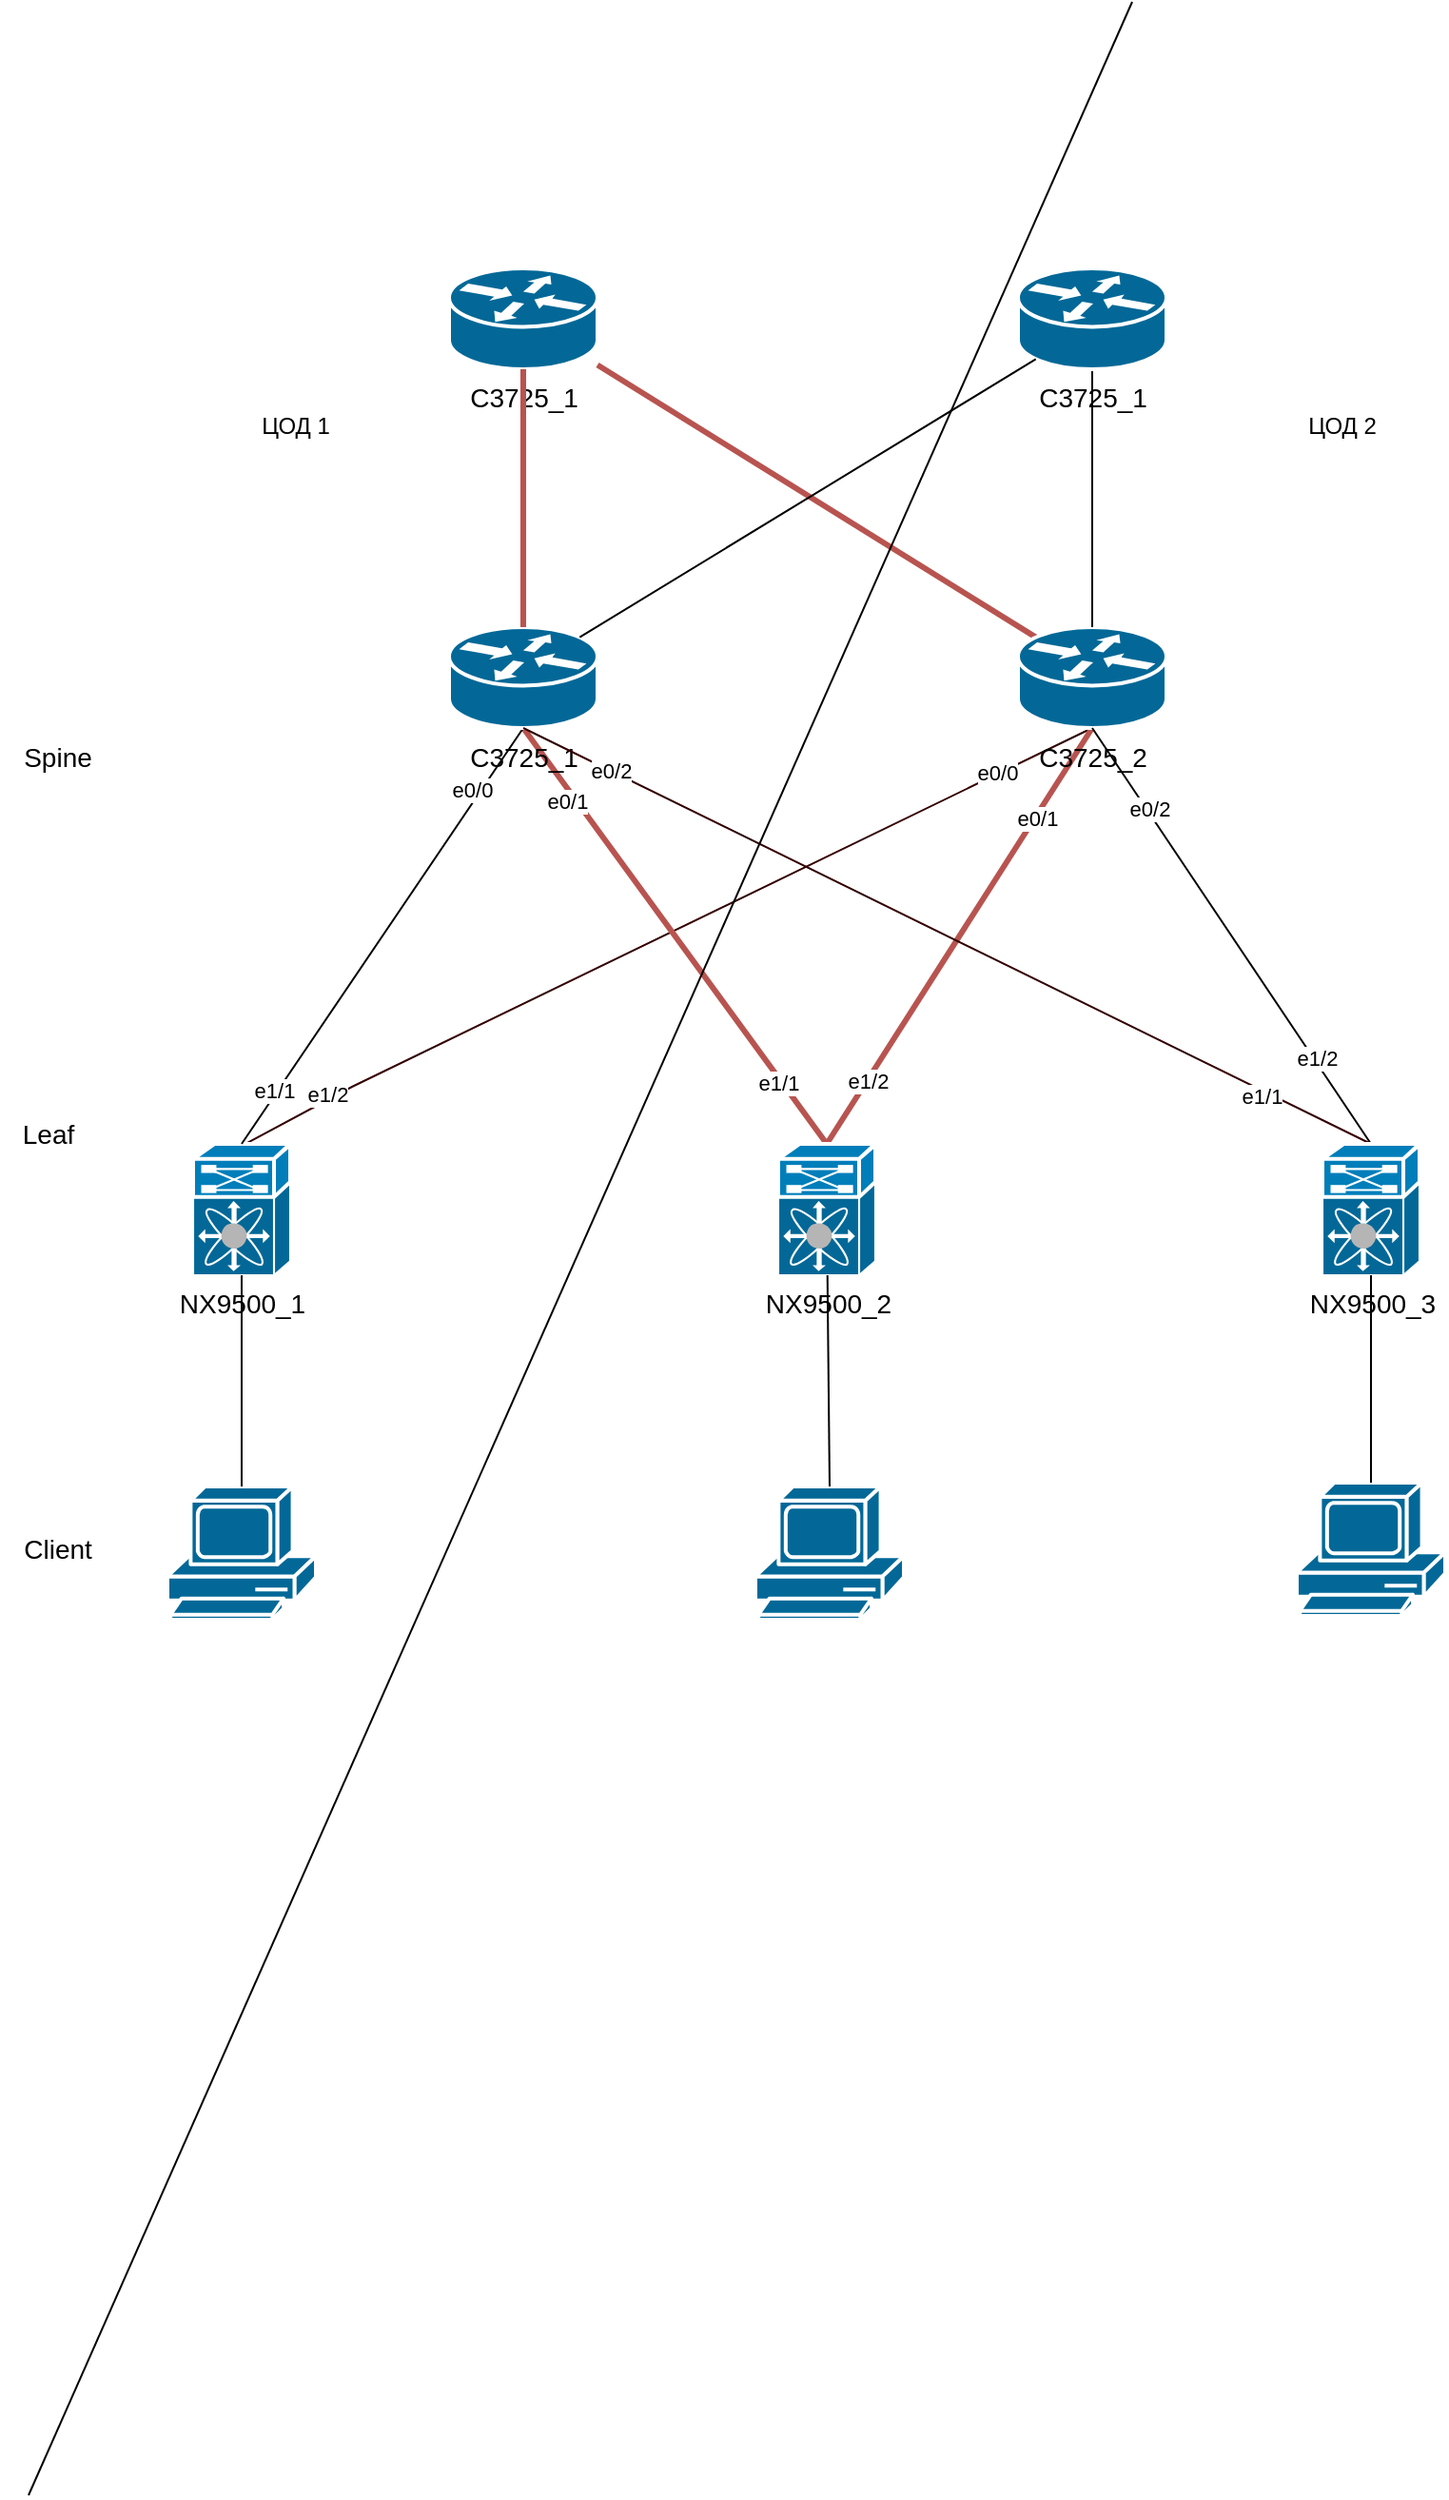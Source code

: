<mxfile version="21.8.0" type="device">
  <diagram name="Страница — 1" id="TyXKpOnX87bSKpu7sTU_">
    <mxGraphModel dx="1434" dy="2010" grid="1" gridSize="10" guides="1" tooltips="1" connect="1" arrows="1" fold="1" page="1" pageScale="1" pageWidth="827" pageHeight="1169" math="0" shadow="0">
      <root>
        <mxCell id="0" />
        <mxCell id="1" parent="0" />
        <mxCell id="x6yWvG2BefHzN4PRWWCQ-21" style="rounded=0;orthogonalLoop=1;jettySize=auto;html=1;exitX=0.392;exitY=0.058;exitDx=0;exitDy=0;exitPerimeter=0;entryX=0.5;entryY=1;entryDx=0;entryDy=0;entryPerimeter=0;endArrow=none;endFill=0;fontSize=14;fillColor=#f8cecc;strokeColor=#330000;strokeWidth=1;" parent="1" source="x6yWvG2BefHzN4PRWWCQ-4" target="x6yWvG2BefHzN4PRWWCQ-7" edge="1">
          <mxGeometry relative="1" as="geometry">
            <Array as="points">
              <mxPoint x="190" y="390" />
            </Array>
          </mxGeometry>
        </mxCell>
        <mxCell id="PG5QYv0zkgkC_ImkfAzw-2" value="e1/2" style="edgeLabel;html=1;align=center;verticalAlign=middle;resizable=0;points=[];" vertex="1" connectable="0" parent="x6yWvG2BefHzN4PRWWCQ-21">
          <mxGeometry x="-0.767" y="3" relative="1" as="geometry">
            <mxPoint as="offset" />
          </mxGeometry>
        </mxCell>
        <mxCell id="PG5QYv0zkgkC_ImkfAzw-6" value="e0/0" style="edgeLabel;html=1;align=center;verticalAlign=middle;resizable=0;points=[];" vertex="1" connectable="0" parent="x6yWvG2BefHzN4PRWWCQ-21">
          <mxGeometry x="0.781" y="1" relative="1" as="geometry">
            <mxPoint as="offset" />
          </mxGeometry>
        </mxCell>
        <mxCell id="x6yWvG2BefHzN4PRWWCQ-4" value="NX9500_1" style="shape=mxgraph.cisco.misc.nexus_7000;html=1;pointerEvents=1;fillColor=#036897;strokeColor=#ffffff;strokeWidth=2;verticalLabelPosition=bottom;verticalAlign=top;align=center;outlineConnect=0;fontSize=14;" parent="1" vertex="1">
          <mxGeometry x="106.5" y="420" width="51" height="69" as="geometry" />
        </mxCell>
        <mxCell id="x6yWvG2BefHzN4PRWWCQ-22" style="rounded=0;orthogonalLoop=1;jettySize=auto;html=1;exitX=0.5;exitY=0;exitDx=0;exitDy=0;exitPerimeter=0;endArrow=none;endFill=0;entryX=0.5;entryY=1;entryDx=0;entryDy=0;entryPerimeter=0;fontSize=14;fillColor=#f8cecc;strokeColor=#b85450;strokeWidth=3;" parent="1" source="x6yWvG2BefHzN4PRWWCQ-5" target="x6yWvG2BefHzN4PRWWCQ-6" edge="1">
          <mxGeometry relative="1" as="geometry" />
        </mxCell>
        <mxCell id="PG5QYv0zkgkC_ImkfAzw-4" value="e0/1" style="edgeLabel;html=1;align=center;verticalAlign=middle;resizable=0;points=[];" vertex="1" connectable="0" parent="x6yWvG2BefHzN4PRWWCQ-22">
          <mxGeometry x="0.7" y="1" relative="1" as="geometry">
            <mxPoint y="5" as="offset" />
          </mxGeometry>
        </mxCell>
        <mxCell id="PG5QYv0zkgkC_ImkfAzw-9" value="e1/1" style="edgeLabel;html=1;align=center;verticalAlign=middle;resizable=0;points=[];" vertex="1" connectable="0" parent="x6yWvG2BefHzN4PRWWCQ-22">
          <mxGeometry x="-0.698" y="2" relative="1" as="geometry">
            <mxPoint as="offset" />
          </mxGeometry>
        </mxCell>
        <mxCell id="x6yWvG2BefHzN4PRWWCQ-23" style="rounded=0;orthogonalLoop=1;jettySize=auto;html=1;exitX=0.5;exitY=0;exitDx=0;exitDy=0;exitPerimeter=0;endArrow=none;endFill=0;entryX=0.5;entryY=1;entryDx=0;entryDy=0;entryPerimeter=0;fontSize=14;fillColor=#f8cecc;strokeColor=#b85450;strokeWidth=3;" parent="1" source="x6yWvG2BefHzN4PRWWCQ-5" target="x6yWvG2BefHzN4PRWWCQ-7" edge="1">
          <mxGeometry relative="1" as="geometry" />
        </mxCell>
        <mxCell id="PG5QYv0zkgkC_ImkfAzw-7" value="e0/1" style="edgeLabel;html=1;align=center;verticalAlign=middle;resizable=0;points=[];" vertex="1" connectable="0" parent="x6yWvG2BefHzN4PRWWCQ-23">
          <mxGeometry x="0.571" y="-1" relative="1" as="geometry">
            <mxPoint as="offset" />
          </mxGeometry>
        </mxCell>
        <mxCell id="PG5QYv0zkgkC_ImkfAzw-10" value="e1/2" style="edgeLabel;html=1;align=center;verticalAlign=middle;resizable=0;points=[];" vertex="1" connectable="0" parent="x6yWvG2BefHzN4PRWWCQ-23">
          <mxGeometry x="-0.69" relative="1" as="geometry">
            <mxPoint as="offset" />
          </mxGeometry>
        </mxCell>
        <mxCell id="x6yWvG2BefHzN4PRWWCQ-5" value="NX9500_2" style="shape=mxgraph.cisco.misc.nexus_7000;html=1;pointerEvents=1;fillColor=#036897;strokeColor=#ffffff;strokeWidth=2;verticalLabelPosition=bottom;verticalAlign=top;align=center;outlineConnect=0;fontSize=14;" parent="1" vertex="1">
          <mxGeometry x="414" y="420" width="51" height="69" as="geometry" />
        </mxCell>
        <mxCell id="x6yWvG2BefHzN4PRWWCQ-20" style="rounded=0;orthogonalLoop=1;jettySize=auto;html=1;exitX=0.5;exitY=1;exitDx=0;exitDy=0;exitPerimeter=0;entryX=0.5;entryY=0;entryDx=0;entryDy=0;entryPerimeter=0;endArrow=none;endFill=0;fontSize=14;" parent="1" source="x6yWvG2BefHzN4PRWWCQ-6" target="x6yWvG2BefHzN4PRWWCQ-4" edge="1">
          <mxGeometry relative="1" as="geometry" />
        </mxCell>
        <mxCell id="PG5QYv0zkgkC_ImkfAzw-1" value="e1/1" style="edgeLabel;html=1;align=center;verticalAlign=middle;resizable=0;points=[];" vertex="1" connectable="0" parent="x6yWvG2BefHzN4PRWWCQ-20">
          <mxGeometry x="0.756" y="-2" relative="1" as="geometry">
            <mxPoint as="offset" />
          </mxGeometry>
        </mxCell>
        <mxCell id="PG5QYv0zkgkC_ImkfAzw-3" value="e0/0" style="edgeLabel;html=1;align=center;verticalAlign=middle;resizable=0;points=[];" vertex="1" connectable="0" parent="x6yWvG2BefHzN4PRWWCQ-20">
          <mxGeometry x="-0.686" y="-3" relative="1" as="geometry">
            <mxPoint x="-1" as="offset" />
          </mxGeometry>
        </mxCell>
        <mxCell id="x6yWvG2BefHzN4PRWWCQ-6" value="C3725_1" style="shape=mxgraph.cisco.routers.router;sketch=0;html=1;pointerEvents=1;fillColor=#036897;strokeColor=#ffffff;strokeWidth=2;verticalLabelPosition=bottom;verticalAlign=top;align=center;outlineConnect=0;fontSize=14;" parent="1" vertex="1">
          <mxGeometry x="241" y="148.5" width="78" height="53" as="geometry" />
        </mxCell>
        <mxCell id="PG5QYv0zkgkC_ImkfAzw-19" style="rounded=0;orthogonalLoop=1;jettySize=auto;html=1;exitX=0.12;exitY=0.1;exitDx=0;exitDy=0;exitPerimeter=0;endArrow=none;endFill=0;fillColor=#f8cecc;strokeColor=#b85450;strokeWidth=3;" edge="1" parent="1" source="x6yWvG2BefHzN4PRWWCQ-7" target="PG5QYv0zkgkC_ImkfAzw-15">
          <mxGeometry relative="1" as="geometry" />
        </mxCell>
        <mxCell id="x6yWvG2BefHzN4PRWWCQ-7" value="C3725_2" style="shape=mxgraph.cisco.routers.router;sketch=0;html=1;pointerEvents=1;fillColor=#036897;strokeColor=#ffffff;strokeWidth=2;verticalLabelPosition=bottom;verticalAlign=top;align=center;outlineConnect=0;fontSize=14;" parent="1" vertex="1">
          <mxGeometry x="540" y="148.5" width="78" height="53" as="geometry" />
        </mxCell>
        <mxCell id="x6yWvG2BefHzN4PRWWCQ-24" style="rounded=0;orthogonalLoop=1;jettySize=auto;html=1;exitX=0.5;exitY=0;exitDx=0;exitDy=0;exitPerimeter=0;entryX=0.5;entryY=1;entryDx=0;entryDy=0;entryPerimeter=0;endArrow=none;endFill=0;fontSize=14;fillColor=#f8cecc;strokeColor=#330000;strokeWidth=1;" parent="1" source="x6yWvG2BefHzN4PRWWCQ-8" target="x6yWvG2BefHzN4PRWWCQ-6" edge="1">
          <mxGeometry relative="1" as="geometry" />
        </mxCell>
        <mxCell id="PG5QYv0zkgkC_ImkfAzw-5" value="e0/2" style="edgeLabel;html=1;align=center;verticalAlign=middle;resizable=0;points=[];" vertex="1" connectable="0" parent="x6yWvG2BefHzN4PRWWCQ-24">
          <mxGeometry x="0.794" relative="1" as="geometry">
            <mxPoint as="offset" />
          </mxGeometry>
        </mxCell>
        <mxCell id="PG5QYv0zkgkC_ImkfAzw-11" value="e1/1" style="edgeLabel;html=1;align=center;verticalAlign=middle;resizable=0;points=[];" vertex="1" connectable="0" parent="x6yWvG2BefHzN4PRWWCQ-24">
          <mxGeometry x="-0.748" y="3" relative="1" as="geometry">
            <mxPoint as="offset" />
          </mxGeometry>
        </mxCell>
        <mxCell id="x6yWvG2BefHzN4PRWWCQ-25" style="rounded=0;orthogonalLoop=1;jettySize=auto;html=1;exitX=0.5;exitY=0;exitDx=0;exitDy=0;exitPerimeter=0;entryX=0.5;entryY=1;entryDx=0;entryDy=0;entryPerimeter=0;endArrow=none;endFill=0;fontSize=14;" parent="1" source="x6yWvG2BefHzN4PRWWCQ-8" target="x6yWvG2BefHzN4PRWWCQ-7" edge="1">
          <mxGeometry relative="1" as="geometry" />
        </mxCell>
        <mxCell id="PG5QYv0zkgkC_ImkfAzw-8" value="e0/2" style="edgeLabel;html=1;align=center;verticalAlign=middle;resizable=0;points=[];" vertex="1" connectable="0" parent="x6yWvG2BefHzN4PRWWCQ-25">
          <mxGeometry x="0.605" y="-1" relative="1" as="geometry">
            <mxPoint as="offset" />
          </mxGeometry>
        </mxCell>
        <mxCell id="PG5QYv0zkgkC_ImkfAzw-12" value="e1/2" style="edgeLabel;html=1;align=center;verticalAlign=middle;resizable=0;points=[];" vertex="1" connectable="0" parent="x6yWvG2BefHzN4PRWWCQ-25">
          <mxGeometry x="-0.595" y="-1" relative="1" as="geometry">
            <mxPoint as="offset" />
          </mxGeometry>
        </mxCell>
        <mxCell id="x6yWvG2BefHzN4PRWWCQ-8" value="NX9500_3" style="shape=mxgraph.cisco.misc.nexus_7000;html=1;pointerEvents=1;fillColor=#036897;strokeColor=#ffffff;strokeWidth=2;verticalLabelPosition=bottom;verticalAlign=top;align=center;outlineConnect=0;fontSize=14;" parent="1" vertex="1">
          <mxGeometry x="700" y="420" width="51" height="69" as="geometry" />
        </mxCell>
        <mxCell id="x6yWvG2BefHzN4PRWWCQ-9" value="" style="shape=mxgraph.cisco.computers_and_peripherals.pc;sketch=0;html=1;pointerEvents=1;fillColor=#036897;strokeColor=#ffffff;strokeWidth=2;verticalLabelPosition=bottom;verticalAlign=top;align=center;outlineConnect=0;fontSize=14;" parent="1" vertex="1">
          <mxGeometry x="93" y="600" width="78" height="70" as="geometry" />
        </mxCell>
        <mxCell id="x6yWvG2BefHzN4PRWWCQ-10" value="" style="shape=mxgraph.cisco.computers_and_peripherals.pc;sketch=0;html=1;pointerEvents=1;fillColor=#036897;strokeColor=#ffffff;strokeWidth=2;verticalLabelPosition=bottom;verticalAlign=top;align=center;outlineConnect=0;fontSize=14;" parent="1" vertex="1">
          <mxGeometry x="402" y="600" width="78" height="70" as="geometry" />
        </mxCell>
        <mxCell id="x6yWvG2BefHzN4PRWWCQ-11" value="" style="shape=mxgraph.cisco.computers_and_peripherals.pc;sketch=0;html=1;pointerEvents=1;fillColor=#036897;strokeColor=#ffffff;strokeWidth=2;verticalLabelPosition=bottom;verticalAlign=top;align=center;outlineConnect=0;fontSize=14;" parent="1" vertex="1">
          <mxGeometry x="686.5" y="598" width="78" height="70" as="geometry" />
        </mxCell>
        <mxCell id="x6yWvG2BefHzN4PRWWCQ-15" value="" style="endArrow=none;html=1;rounded=0;entryX=0.5;entryY=1;entryDx=0;entryDy=0;entryPerimeter=0;exitX=0.5;exitY=0;exitDx=0;exitDy=0;exitPerimeter=0;fontSize=14;" parent="1" source="x6yWvG2BefHzN4PRWWCQ-9" target="x6yWvG2BefHzN4PRWWCQ-4" edge="1">
          <mxGeometry width="50" height="50" relative="1" as="geometry">
            <mxPoint x="303.5" y="560" as="sourcePoint" />
            <mxPoint x="353.5" y="510" as="targetPoint" />
          </mxGeometry>
        </mxCell>
        <mxCell id="x6yWvG2BefHzN4PRWWCQ-18" value="" style="endArrow=none;html=1;rounded=0;exitX=0.5;exitY=0;exitDx=0;exitDy=0;exitPerimeter=0;fontSize=14;" parent="1" source="x6yWvG2BefHzN4PRWWCQ-10" target="x6yWvG2BefHzN4PRWWCQ-5" edge="1">
          <mxGeometry width="50" height="50" relative="1" as="geometry">
            <mxPoint x="423.5" y="620" as="sourcePoint" />
            <mxPoint x="423.5" y="459" as="targetPoint" />
          </mxGeometry>
        </mxCell>
        <mxCell id="x6yWvG2BefHzN4PRWWCQ-19" value="" style="endArrow=none;html=1;rounded=0;exitX=0.5;exitY=0;exitDx=0;exitDy=0;exitPerimeter=0;fontSize=14;" parent="1" source="x6yWvG2BefHzN4PRWWCQ-11" target="x6yWvG2BefHzN4PRWWCQ-8" edge="1">
          <mxGeometry width="50" height="50" relative="1" as="geometry">
            <mxPoint x="623.5" y="641" as="sourcePoint" />
            <mxPoint x="623.5" y="480" as="targetPoint" />
          </mxGeometry>
        </mxCell>
        <mxCell id="x6yWvG2BefHzN4PRWWCQ-26" value="Leaf" style="text;html=1;align=center;verticalAlign=middle;resizable=0;points=[];autosize=1;strokeColor=none;fillColor=none;fontSize=14;" parent="1" vertex="1">
          <mxGeometry x="5" y="399.5" width="50" height="30" as="geometry" />
        </mxCell>
        <mxCell id="x6yWvG2BefHzN4PRWWCQ-27" value="Spine" style="text;html=1;align=center;verticalAlign=middle;resizable=0;points=[];autosize=1;strokeColor=none;fillColor=none;fontSize=14;" parent="1" vertex="1">
          <mxGeometry x="5" y="201.5" width="60" height="30" as="geometry" />
        </mxCell>
        <mxCell id="x6yWvG2BefHzN4PRWWCQ-28" value="Client" style="text;html=1;align=center;verticalAlign=middle;resizable=0;points=[];autosize=1;strokeColor=none;fillColor=none;fontSize=14;" parent="1" vertex="1">
          <mxGeometry x="5" y="618" width="60" height="30" as="geometry" />
        </mxCell>
        <mxCell id="fU8vQwSMAEC8hrds4XLC-1" value="" style="endArrow=none;html=1;rounded=0;" parent="1" edge="1">
          <mxGeometry width="50" height="50" relative="1" as="geometry">
            <mxPoint x="20" y="1130" as="sourcePoint" />
            <mxPoint x="600" y="-180" as="targetPoint" />
          </mxGeometry>
        </mxCell>
        <mxCell id="PG5QYv0zkgkC_ImkfAzw-13" value="ЦОД 1" style="text;html=1;align=center;verticalAlign=middle;resizable=0;points=[];autosize=1;strokeColor=none;fillColor=none;" vertex="1" parent="1">
          <mxGeometry x="130" y="28" width="60" height="30" as="geometry" />
        </mxCell>
        <mxCell id="PG5QYv0zkgkC_ImkfAzw-14" value="ЦОД 2" style="text;html=1;align=center;verticalAlign=middle;resizable=0;points=[];autosize=1;strokeColor=none;fillColor=none;" vertex="1" parent="1">
          <mxGeometry x="680" y="28" width="60" height="30" as="geometry" />
        </mxCell>
        <mxCell id="PG5QYv0zkgkC_ImkfAzw-15" value="C3725_1" style="shape=mxgraph.cisco.routers.router;sketch=0;html=1;pointerEvents=1;fillColor=#036897;strokeColor=#ffffff;strokeWidth=2;verticalLabelPosition=bottom;verticalAlign=top;align=center;outlineConnect=0;fontSize=14;" vertex="1" parent="1">
          <mxGeometry x="241" y="-40" width="78" height="53" as="geometry" />
        </mxCell>
        <mxCell id="PG5QYv0zkgkC_ImkfAzw-20" style="edgeStyle=orthogonalEdgeStyle;rounded=0;orthogonalLoop=1;jettySize=auto;html=1;exitX=0.5;exitY=1;exitDx=0;exitDy=0;exitPerimeter=0;endArrow=none;endFill=0;" edge="1" parent="1" source="PG5QYv0zkgkC_ImkfAzw-16" target="x6yWvG2BefHzN4PRWWCQ-7">
          <mxGeometry relative="1" as="geometry" />
        </mxCell>
        <mxCell id="PG5QYv0zkgkC_ImkfAzw-16" value="C3725_1" style="shape=mxgraph.cisco.routers.router;sketch=0;html=1;pointerEvents=1;fillColor=#036897;strokeColor=#ffffff;strokeWidth=2;verticalLabelPosition=bottom;verticalAlign=top;align=center;outlineConnect=0;fontSize=14;" vertex="1" parent="1">
          <mxGeometry x="540" y="-40" width="78" height="53" as="geometry" />
        </mxCell>
        <mxCell id="PG5QYv0zkgkC_ImkfAzw-17" style="rounded=0;orthogonalLoop=1;jettySize=auto;html=1;exitX=0.88;exitY=0.1;exitDx=0;exitDy=0;exitPerimeter=0;entryX=0.12;entryY=0.9;entryDx=0;entryDy=0;entryPerimeter=0;endArrow=none;endFill=0;" edge="1" parent="1" source="x6yWvG2BefHzN4PRWWCQ-6" target="PG5QYv0zkgkC_ImkfAzw-16">
          <mxGeometry relative="1" as="geometry" />
        </mxCell>
        <mxCell id="PG5QYv0zkgkC_ImkfAzw-18" style="rounded=0;orthogonalLoop=1;jettySize=auto;html=1;entryX=0.5;entryY=0;entryDx=0;entryDy=0;entryPerimeter=0;endArrow=none;endFill=0;strokeWidth=3;fillColor=#f8cecc;strokeColor=#b85450;" edge="1" parent="1" source="PG5QYv0zkgkC_ImkfAzw-15" target="x6yWvG2BefHzN4PRWWCQ-6">
          <mxGeometry relative="1" as="geometry" />
        </mxCell>
      </root>
    </mxGraphModel>
  </diagram>
</mxfile>
